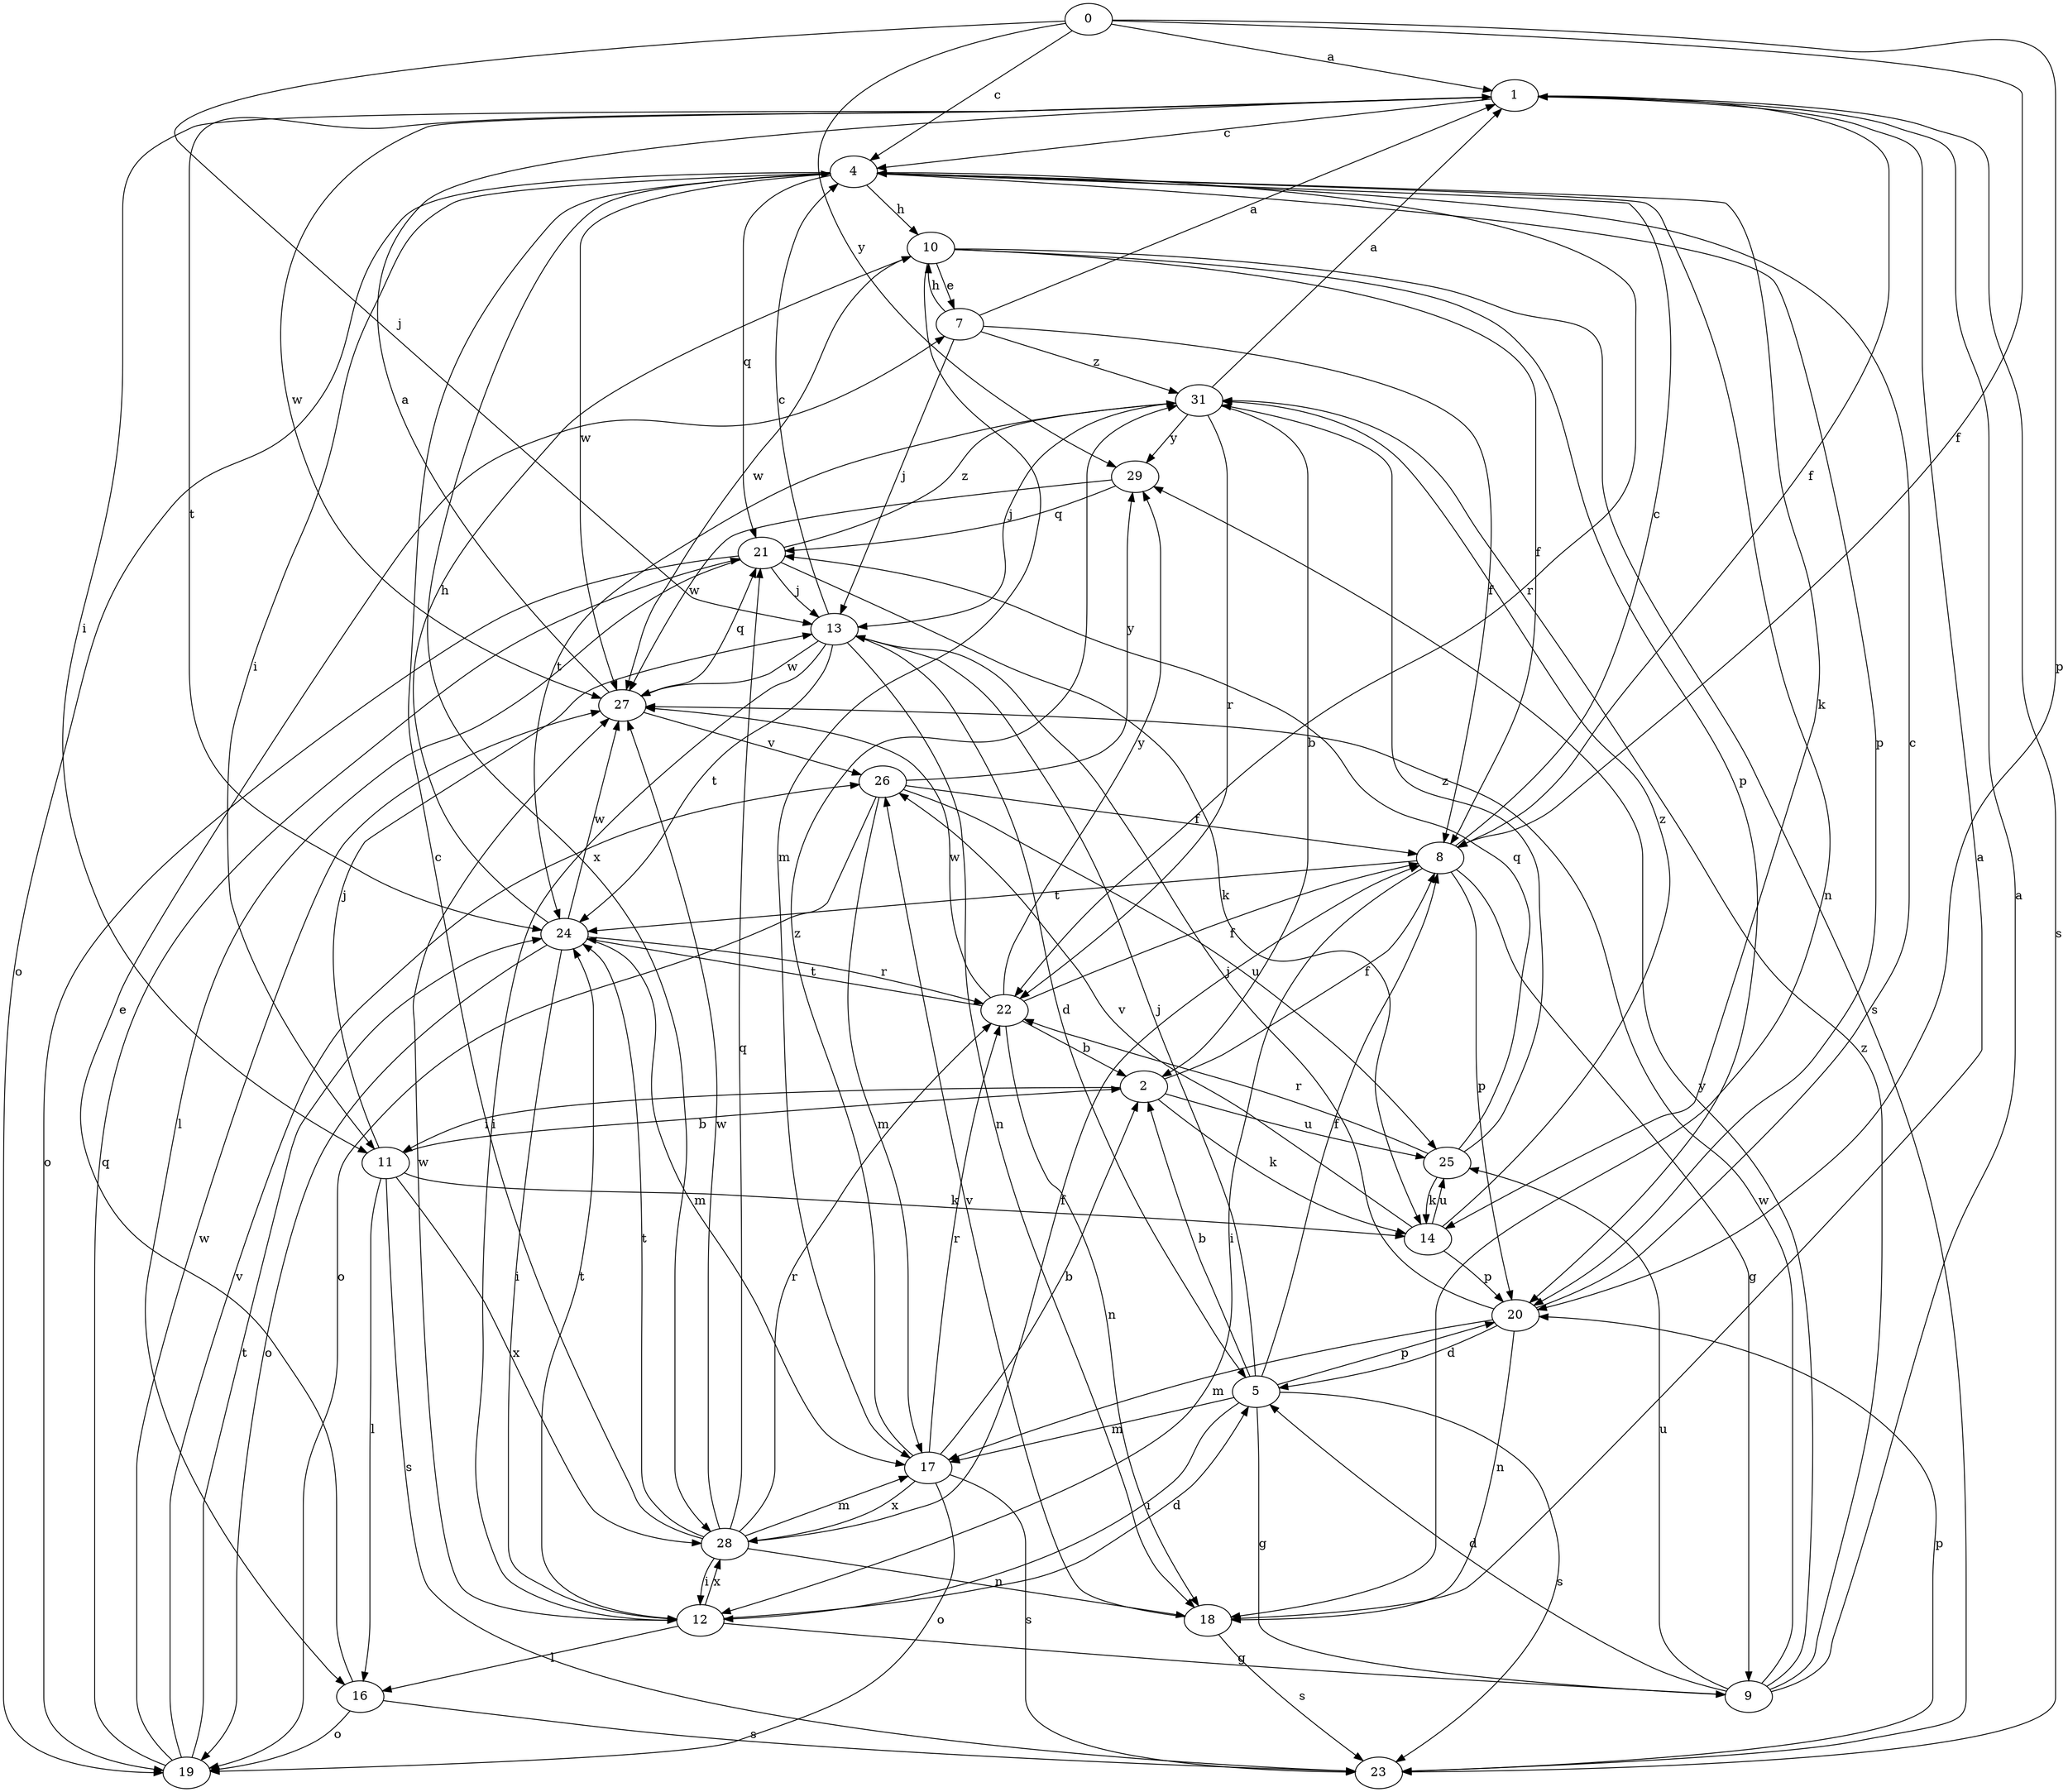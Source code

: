 strict digraph  {
0;
1;
2;
4;
5;
7;
8;
9;
10;
11;
12;
13;
14;
16;
17;
18;
19;
20;
21;
22;
23;
24;
25;
26;
27;
28;
29;
31;
0 -> 1  [label=a];
0 -> 4  [label=c];
0 -> 8  [label=f];
0 -> 13  [label=j];
0 -> 20  [label=p];
0 -> 29  [label=y];
1 -> 4  [label=c];
1 -> 8  [label=f];
1 -> 11  [label=i];
1 -> 23  [label=s];
1 -> 24  [label=t];
1 -> 27  [label=w];
2 -> 8  [label=f];
2 -> 11  [label=i];
2 -> 14  [label=k];
2 -> 25  [label=u];
4 -> 10  [label=h];
4 -> 11  [label=i];
4 -> 14  [label=k];
4 -> 18  [label=n];
4 -> 19  [label=o];
4 -> 20  [label=p];
4 -> 21  [label=q];
4 -> 22  [label=r];
4 -> 27  [label=w];
4 -> 28  [label=x];
5 -> 2  [label=b];
5 -> 8  [label=f];
5 -> 9  [label=g];
5 -> 12  [label=i];
5 -> 13  [label=j];
5 -> 17  [label=m];
5 -> 20  [label=p];
5 -> 23  [label=s];
7 -> 1  [label=a];
7 -> 8  [label=f];
7 -> 10  [label=h];
7 -> 13  [label=j];
7 -> 31  [label=z];
8 -> 4  [label=c];
8 -> 9  [label=g];
8 -> 12  [label=i];
8 -> 20  [label=p];
8 -> 24  [label=t];
9 -> 1  [label=a];
9 -> 5  [label=d];
9 -> 25  [label=u];
9 -> 27  [label=w];
9 -> 29  [label=y];
9 -> 31  [label=z];
10 -> 7  [label=e];
10 -> 8  [label=f];
10 -> 17  [label=m];
10 -> 20  [label=p];
10 -> 23  [label=s];
10 -> 27  [label=w];
11 -> 2  [label=b];
11 -> 13  [label=j];
11 -> 14  [label=k];
11 -> 16  [label=l];
11 -> 23  [label=s];
11 -> 28  [label=x];
12 -> 5  [label=d];
12 -> 9  [label=g];
12 -> 16  [label=l];
12 -> 24  [label=t];
12 -> 27  [label=w];
12 -> 28  [label=x];
13 -> 4  [label=c];
13 -> 5  [label=d];
13 -> 12  [label=i];
13 -> 18  [label=n];
13 -> 24  [label=t];
13 -> 27  [label=w];
14 -> 20  [label=p];
14 -> 25  [label=u];
14 -> 26  [label=v];
14 -> 31  [label=z];
16 -> 7  [label=e];
16 -> 19  [label=o];
16 -> 23  [label=s];
17 -> 2  [label=b];
17 -> 19  [label=o];
17 -> 22  [label=r];
17 -> 23  [label=s];
17 -> 28  [label=x];
17 -> 31  [label=z];
18 -> 1  [label=a];
18 -> 23  [label=s];
18 -> 26  [label=v];
19 -> 21  [label=q];
19 -> 24  [label=t];
19 -> 26  [label=v];
19 -> 27  [label=w];
20 -> 4  [label=c];
20 -> 5  [label=d];
20 -> 13  [label=j];
20 -> 17  [label=m];
20 -> 18  [label=n];
21 -> 13  [label=j];
21 -> 14  [label=k];
21 -> 16  [label=l];
21 -> 19  [label=o];
21 -> 31  [label=z];
22 -> 2  [label=b];
22 -> 8  [label=f];
22 -> 18  [label=n];
22 -> 24  [label=t];
22 -> 27  [label=w];
22 -> 29  [label=y];
23 -> 20  [label=p];
24 -> 10  [label=h];
24 -> 12  [label=i];
24 -> 17  [label=m];
24 -> 19  [label=o];
24 -> 22  [label=r];
24 -> 27  [label=w];
25 -> 14  [label=k];
25 -> 21  [label=q];
25 -> 22  [label=r];
25 -> 31  [label=z];
26 -> 8  [label=f];
26 -> 17  [label=m];
26 -> 19  [label=o];
26 -> 25  [label=u];
26 -> 29  [label=y];
27 -> 1  [label=a];
27 -> 21  [label=q];
27 -> 26  [label=v];
28 -> 4  [label=c];
28 -> 8  [label=f];
28 -> 12  [label=i];
28 -> 17  [label=m];
28 -> 18  [label=n];
28 -> 21  [label=q];
28 -> 22  [label=r];
28 -> 24  [label=t];
28 -> 27  [label=w];
29 -> 21  [label=q];
29 -> 27  [label=w];
31 -> 1  [label=a];
31 -> 2  [label=b];
31 -> 13  [label=j];
31 -> 22  [label=r];
31 -> 24  [label=t];
31 -> 29  [label=y];
}
